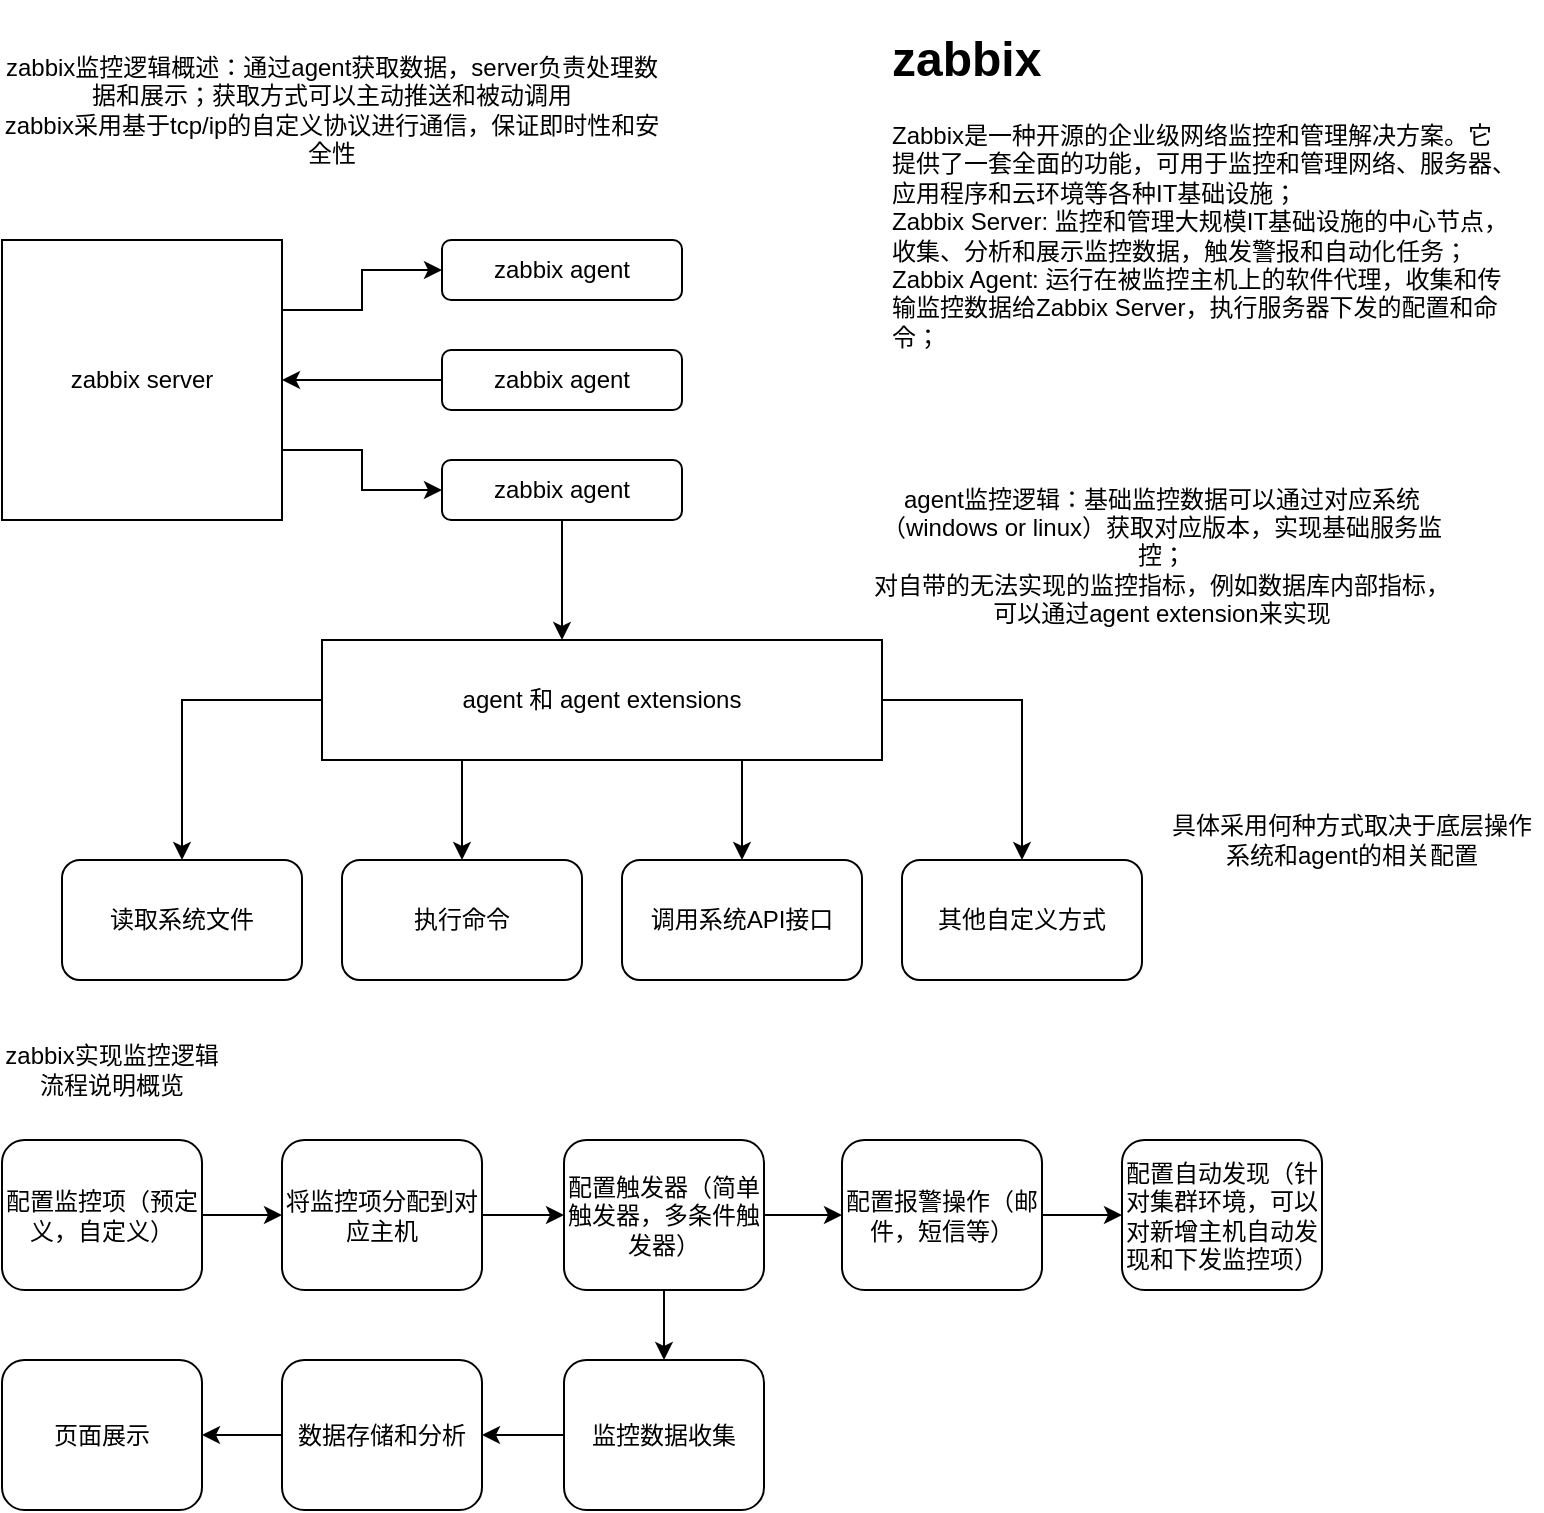 <mxfile version="21.2.1" type="github">
  <diagram name="第 1 页" id="kEsdCzPGTC06tF2OzjXu">
    <mxGraphModel dx="1195" dy="630" grid="1" gridSize="10" guides="1" tooltips="1" connect="1" arrows="1" fold="1" page="1" pageScale="1" pageWidth="827" pageHeight="1169" math="0" shadow="0">
      <root>
        <mxCell id="0" />
        <mxCell id="1" parent="0" />
        <mxCell id="dWIAZpZKa0cs_iQSi05g-6" style="edgeStyle=orthogonalEdgeStyle;rounded=0;orthogonalLoop=1;jettySize=auto;html=1;exitX=1;exitY=0.25;exitDx=0;exitDy=0;" edge="1" parent="1" source="dWIAZpZKa0cs_iQSi05g-1" target="dWIAZpZKa0cs_iQSi05g-2">
          <mxGeometry relative="1" as="geometry" />
        </mxCell>
        <mxCell id="dWIAZpZKa0cs_iQSi05g-8" style="edgeStyle=orthogonalEdgeStyle;rounded=0;orthogonalLoop=1;jettySize=auto;html=1;exitX=1;exitY=0.75;exitDx=0;exitDy=0;" edge="1" parent="1" source="dWIAZpZKa0cs_iQSi05g-1" target="dWIAZpZKa0cs_iQSi05g-4">
          <mxGeometry relative="1" as="geometry" />
        </mxCell>
        <mxCell id="dWIAZpZKa0cs_iQSi05g-1" value="zabbix server" style="whiteSpace=wrap;html=1;aspect=fixed;" vertex="1" parent="1">
          <mxGeometry x="40" y="120" width="140" height="140" as="geometry" />
        </mxCell>
        <mxCell id="dWIAZpZKa0cs_iQSi05g-2" value="zabbix agent" style="rounded=1;whiteSpace=wrap;html=1;" vertex="1" parent="1">
          <mxGeometry x="260" y="120" width="120" height="30" as="geometry" />
        </mxCell>
        <mxCell id="dWIAZpZKa0cs_iQSi05g-7" style="edgeStyle=orthogonalEdgeStyle;rounded=0;orthogonalLoop=1;jettySize=auto;html=1;exitX=0;exitY=0.5;exitDx=0;exitDy=0;" edge="1" parent="1" source="dWIAZpZKa0cs_iQSi05g-3" target="dWIAZpZKa0cs_iQSi05g-1">
          <mxGeometry relative="1" as="geometry" />
        </mxCell>
        <mxCell id="dWIAZpZKa0cs_iQSi05g-3" value="zabbix agent" style="rounded=1;whiteSpace=wrap;html=1;" vertex="1" parent="1">
          <mxGeometry x="260" y="175" width="120" height="30" as="geometry" />
        </mxCell>
        <mxCell id="dWIAZpZKa0cs_iQSi05g-4" value="zabbix agent" style="rounded=1;whiteSpace=wrap;html=1;" vertex="1" parent="1">
          <mxGeometry x="260" y="230" width="120" height="30" as="geometry" />
        </mxCell>
        <mxCell id="dWIAZpZKa0cs_iQSi05g-10" value="zabbix监控逻辑概述：通过agent获取数据，server负责处理数据和展示；获取方式可以主动推送和被动调用&lt;br&gt;zabbix采用基于tcp/ip的自定义协议进行通信，保证即时性和安全性" style="text;html=1;strokeColor=none;fillColor=none;align=center;verticalAlign=middle;whiteSpace=wrap;rounded=0;" vertex="1" parent="1">
          <mxGeometry x="40" y="10" width="330" height="90" as="geometry" />
        </mxCell>
        <mxCell id="dWIAZpZKa0cs_iQSi05g-13" value="" style="endArrow=classic;html=1;rounded=0;exitX=0.5;exitY=1;exitDx=0;exitDy=0;" edge="1" parent="1" source="dWIAZpZKa0cs_iQSi05g-4">
          <mxGeometry width="50" height="50" relative="1" as="geometry">
            <mxPoint x="320" y="340" as="sourcePoint" />
            <mxPoint x="320" y="320" as="targetPoint" />
          </mxGeometry>
        </mxCell>
        <mxCell id="dWIAZpZKa0cs_iQSi05g-20" style="edgeStyle=orthogonalEdgeStyle;rounded=0;orthogonalLoop=1;jettySize=auto;html=1;" edge="1" parent="1" source="dWIAZpZKa0cs_iQSi05g-14" target="dWIAZpZKa0cs_iQSi05g-16">
          <mxGeometry relative="1" as="geometry" />
        </mxCell>
        <mxCell id="dWIAZpZKa0cs_iQSi05g-21" style="edgeStyle=orthogonalEdgeStyle;rounded=0;orthogonalLoop=1;jettySize=auto;html=1;exitX=0.25;exitY=1;exitDx=0;exitDy=0;entryX=0.5;entryY=0;entryDx=0;entryDy=0;" edge="1" parent="1" source="dWIAZpZKa0cs_iQSi05g-14" target="dWIAZpZKa0cs_iQSi05g-19">
          <mxGeometry relative="1" as="geometry" />
        </mxCell>
        <mxCell id="dWIAZpZKa0cs_iQSi05g-22" style="edgeStyle=orthogonalEdgeStyle;rounded=0;orthogonalLoop=1;jettySize=auto;html=1;exitX=0.75;exitY=1;exitDx=0;exitDy=0;" edge="1" parent="1" source="dWIAZpZKa0cs_iQSi05g-14" target="dWIAZpZKa0cs_iQSi05g-18">
          <mxGeometry relative="1" as="geometry" />
        </mxCell>
        <mxCell id="dWIAZpZKa0cs_iQSi05g-23" style="edgeStyle=orthogonalEdgeStyle;rounded=0;orthogonalLoop=1;jettySize=auto;html=1;" edge="1" parent="1" source="dWIAZpZKa0cs_iQSi05g-14" target="dWIAZpZKa0cs_iQSi05g-17">
          <mxGeometry relative="1" as="geometry" />
        </mxCell>
        <mxCell id="dWIAZpZKa0cs_iQSi05g-14" value="agent 和 agent extensions" style="rounded=0;whiteSpace=wrap;html=1;" vertex="1" parent="1">
          <mxGeometry x="200" y="320" width="280" height="60" as="geometry" />
        </mxCell>
        <mxCell id="dWIAZpZKa0cs_iQSi05g-15" value="agent监控逻辑：基础监控数据可以通过对应系统（windows or linux）获取对应版本，实现基础服务监控；&lt;br&gt;对自带的无法实现的监控指标，例如数据库内部指标，可以通过agent extension来实现" style="text;html=1;strokeColor=none;fillColor=none;align=center;verticalAlign=middle;whiteSpace=wrap;rounded=0;" vertex="1" parent="1">
          <mxGeometry x="470" y="175" width="300" height="205" as="geometry" />
        </mxCell>
        <mxCell id="dWIAZpZKa0cs_iQSi05g-16" value="读取系统文件" style="rounded=1;whiteSpace=wrap;html=1;" vertex="1" parent="1">
          <mxGeometry x="70" y="430" width="120" height="60" as="geometry" />
        </mxCell>
        <mxCell id="dWIAZpZKa0cs_iQSi05g-17" value="其他自定义方式" style="rounded=1;whiteSpace=wrap;html=1;" vertex="1" parent="1">
          <mxGeometry x="490" y="430" width="120" height="60" as="geometry" />
        </mxCell>
        <mxCell id="dWIAZpZKa0cs_iQSi05g-18" value="调用系统API接口" style="rounded=1;whiteSpace=wrap;html=1;" vertex="1" parent="1">
          <mxGeometry x="350" y="430" width="120" height="60" as="geometry" />
        </mxCell>
        <mxCell id="dWIAZpZKa0cs_iQSi05g-19" value="执行命令" style="rounded=1;whiteSpace=wrap;html=1;" vertex="1" parent="1">
          <mxGeometry x="210" y="430" width="120" height="60" as="geometry" />
        </mxCell>
        <mxCell id="dWIAZpZKa0cs_iQSi05g-25" value="&lt;h1&gt;zabbix&lt;/h1&gt;&lt;div&gt;Zabbix是一种开源的企业级网络监控和管理解决方案。它提供了一套全面的功能，可用于监控和管理网络、服务器、应用程序和云环境等各种IT基础设施；&lt;br&gt;&lt;/div&gt;&lt;div&gt;Zabbix Server: 监控和管理大规模IT基础设施的中心节点，收集、分析和展示监控数据，触发警报和自动化任务；&lt;br&gt;&lt;/div&gt;&lt;div&gt;Zabbix Agent: 运行在被监控主机上的软件代理，收集和传输监控数据给Zabbix Server，执行服务器下发的配置和命令；&lt;br&gt;&lt;/div&gt;" style="text;html=1;strokeColor=none;fillColor=none;spacing=5;spacingTop=-20;whiteSpace=wrap;overflow=hidden;rounded=0;" vertex="1" parent="1">
          <mxGeometry x="480" y="10" width="320" height="220" as="geometry" />
        </mxCell>
        <mxCell id="dWIAZpZKa0cs_iQSi05g-27" value="具体采用何种方式取决于底层操作系统和agent的相关配置" style="text;html=1;strokeColor=none;fillColor=none;align=center;verticalAlign=middle;whiteSpace=wrap;rounded=0;" vertex="1" parent="1">
          <mxGeometry x="620" y="350" width="190" height="140" as="geometry" />
        </mxCell>
        <mxCell id="dWIAZpZKa0cs_iQSi05g-28" value="zabbix实现监控逻辑流程说明概览" style="text;html=1;strokeColor=none;fillColor=none;align=center;verticalAlign=middle;whiteSpace=wrap;rounded=0;" vertex="1" parent="1">
          <mxGeometry x="40" y="520" width="110" height="30" as="geometry" />
        </mxCell>
        <mxCell id="dWIAZpZKa0cs_iQSi05g-38" style="edgeStyle=orthogonalEdgeStyle;rounded=0;orthogonalLoop=1;jettySize=auto;html=1;exitX=1;exitY=0.5;exitDx=0;exitDy=0;" edge="1" parent="1" source="dWIAZpZKa0cs_iQSi05g-29" target="dWIAZpZKa0cs_iQSi05g-31">
          <mxGeometry relative="1" as="geometry" />
        </mxCell>
        <mxCell id="dWIAZpZKa0cs_iQSi05g-29" value="配置监控项（预定义，自定义）" style="rounded=1;whiteSpace=wrap;html=1;" vertex="1" parent="1">
          <mxGeometry x="40" y="570" width="100" height="75" as="geometry" />
        </mxCell>
        <mxCell id="dWIAZpZKa0cs_iQSi05g-39" style="edgeStyle=orthogonalEdgeStyle;rounded=0;orthogonalLoop=1;jettySize=auto;html=1;entryX=0;entryY=0.5;entryDx=0;entryDy=0;" edge="1" parent="1" source="dWIAZpZKa0cs_iQSi05g-31" target="dWIAZpZKa0cs_iQSi05g-32">
          <mxGeometry relative="1" as="geometry" />
        </mxCell>
        <mxCell id="dWIAZpZKa0cs_iQSi05g-31" value="将监控项分配到对应主机" style="rounded=1;whiteSpace=wrap;html=1;" vertex="1" parent="1">
          <mxGeometry x="180" y="570" width="100" height="75" as="geometry" />
        </mxCell>
        <mxCell id="dWIAZpZKa0cs_iQSi05g-40" style="edgeStyle=orthogonalEdgeStyle;rounded=0;orthogonalLoop=1;jettySize=auto;html=1;entryX=0;entryY=0.5;entryDx=0;entryDy=0;" edge="1" parent="1" source="dWIAZpZKa0cs_iQSi05g-32" target="dWIAZpZKa0cs_iQSi05g-33">
          <mxGeometry relative="1" as="geometry" />
        </mxCell>
        <mxCell id="dWIAZpZKa0cs_iQSi05g-42" style="edgeStyle=orthogonalEdgeStyle;rounded=0;orthogonalLoop=1;jettySize=auto;html=1;" edge="1" parent="1" source="dWIAZpZKa0cs_iQSi05g-32" target="dWIAZpZKa0cs_iQSi05g-35">
          <mxGeometry relative="1" as="geometry" />
        </mxCell>
        <mxCell id="dWIAZpZKa0cs_iQSi05g-32" value="配置触发器（简单触发器，多条件触发器）" style="rounded=1;whiteSpace=wrap;html=1;" vertex="1" parent="1">
          <mxGeometry x="321" y="570" width="100" height="75" as="geometry" />
        </mxCell>
        <mxCell id="dWIAZpZKa0cs_iQSi05g-41" style="edgeStyle=orthogonalEdgeStyle;rounded=0;orthogonalLoop=1;jettySize=auto;html=1;exitX=1;exitY=0.5;exitDx=0;exitDy=0;entryX=0;entryY=0.5;entryDx=0;entryDy=0;" edge="1" parent="1" source="dWIAZpZKa0cs_iQSi05g-33" target="dWIAZpZKa0cs_iQSi05g-34">
          <mxGeometry relative="1" as="geometry" />
        </mxCell>
        <mxCell id="dWIAZpZKa0cs_iQSi05g-33" value="配置报警操作（邮件，短信等）" style="rounded=1;whiteSpace=wrap;html=1;" vertex="1" parent="1">
          <mxGeometry x="460" y="570" width="100" height="75" as="geometry" />
        </mxCell>
        <mxCell id="dWIAZpZKa0cs_iQSi05g-34" value="配置自动发现（针对集群环境，可以对新增主机自动发现和下发监控项）" style="rounded=1;whiteSpace=wrap;html=1;" vertex="1" parent="1">
          <mxGeometry x="600" y="570" width="100" height="75" as="geometry" />
        </mxCell>
        <mxCell id="dWIAZpZKa0cs_iQSi05g-43" style="edgeStyle=orthogonalEdgeStyle;rounded=0;orthogonalLoop=1;jettySize=auto;html=1;exitX=0;exitY=0.5;exitDx=0;exitDy=0;entryX=1;entryY=0.5;entryDx=0;entryDy=0;" edge="1" parent="1" source="dWIAZpZKa0cs_iQSi05g-35" target="dWIAZpZKa0cs_iQSi05g-36">
          <mxGeometry relative="1" as="geometry" />
        </mxCell>
        <mxCell id="dWIAZpZKa0cs_iQSi05g-35" value="监控数据收集" style="rounded=1;whiteSpace=wrap;html=1;" vertex="1" parent="1">
          <mxGeometry x="321" y="680" width="100" height="75" as="geometry" />
        </mxCell>
        <mxCell id="dWIAZpZKa0cs_iQSi05g-44" style="edgeStyle=orthogonalEdgeStyle;rounded=0;orthogonalLoop=1;jettySize=auto;html=1;exitX=0;exitY=0.5;exitDx=0;exitDy=0;" edge="1" parent="1" source="dWIAZpZKa0cs_iQSi05g-36" target="dWIAZpZKa0cs_iQSi05g-37">
          <mxGeometry relative="1" as="geometry" />
        </mxCell>
        <mxCell id="dWIAZpZKa0cs_iQSi05g-36" value="数据存储和分析" style="rounded=1;whiteSpace=wrap;html=1;" vertex="1" parent="1">
          <mxGeometry x="180" y="680" width="100" height="75" as="geometry" />
        </mxCell>
        <mxCell id="dWIAZpZKa0cs_iQSi05g-37" value="页面展示" style="rounded=1;whiteSpace=wrap;html=1;" vertex="1" parent="1">
          <mxGeometry x="40" y="680" width="100" height="75" as="geometry" />
        </mxCell>
      </root>
    </mxGraphModel>
  </diagram>
</mxfile>
